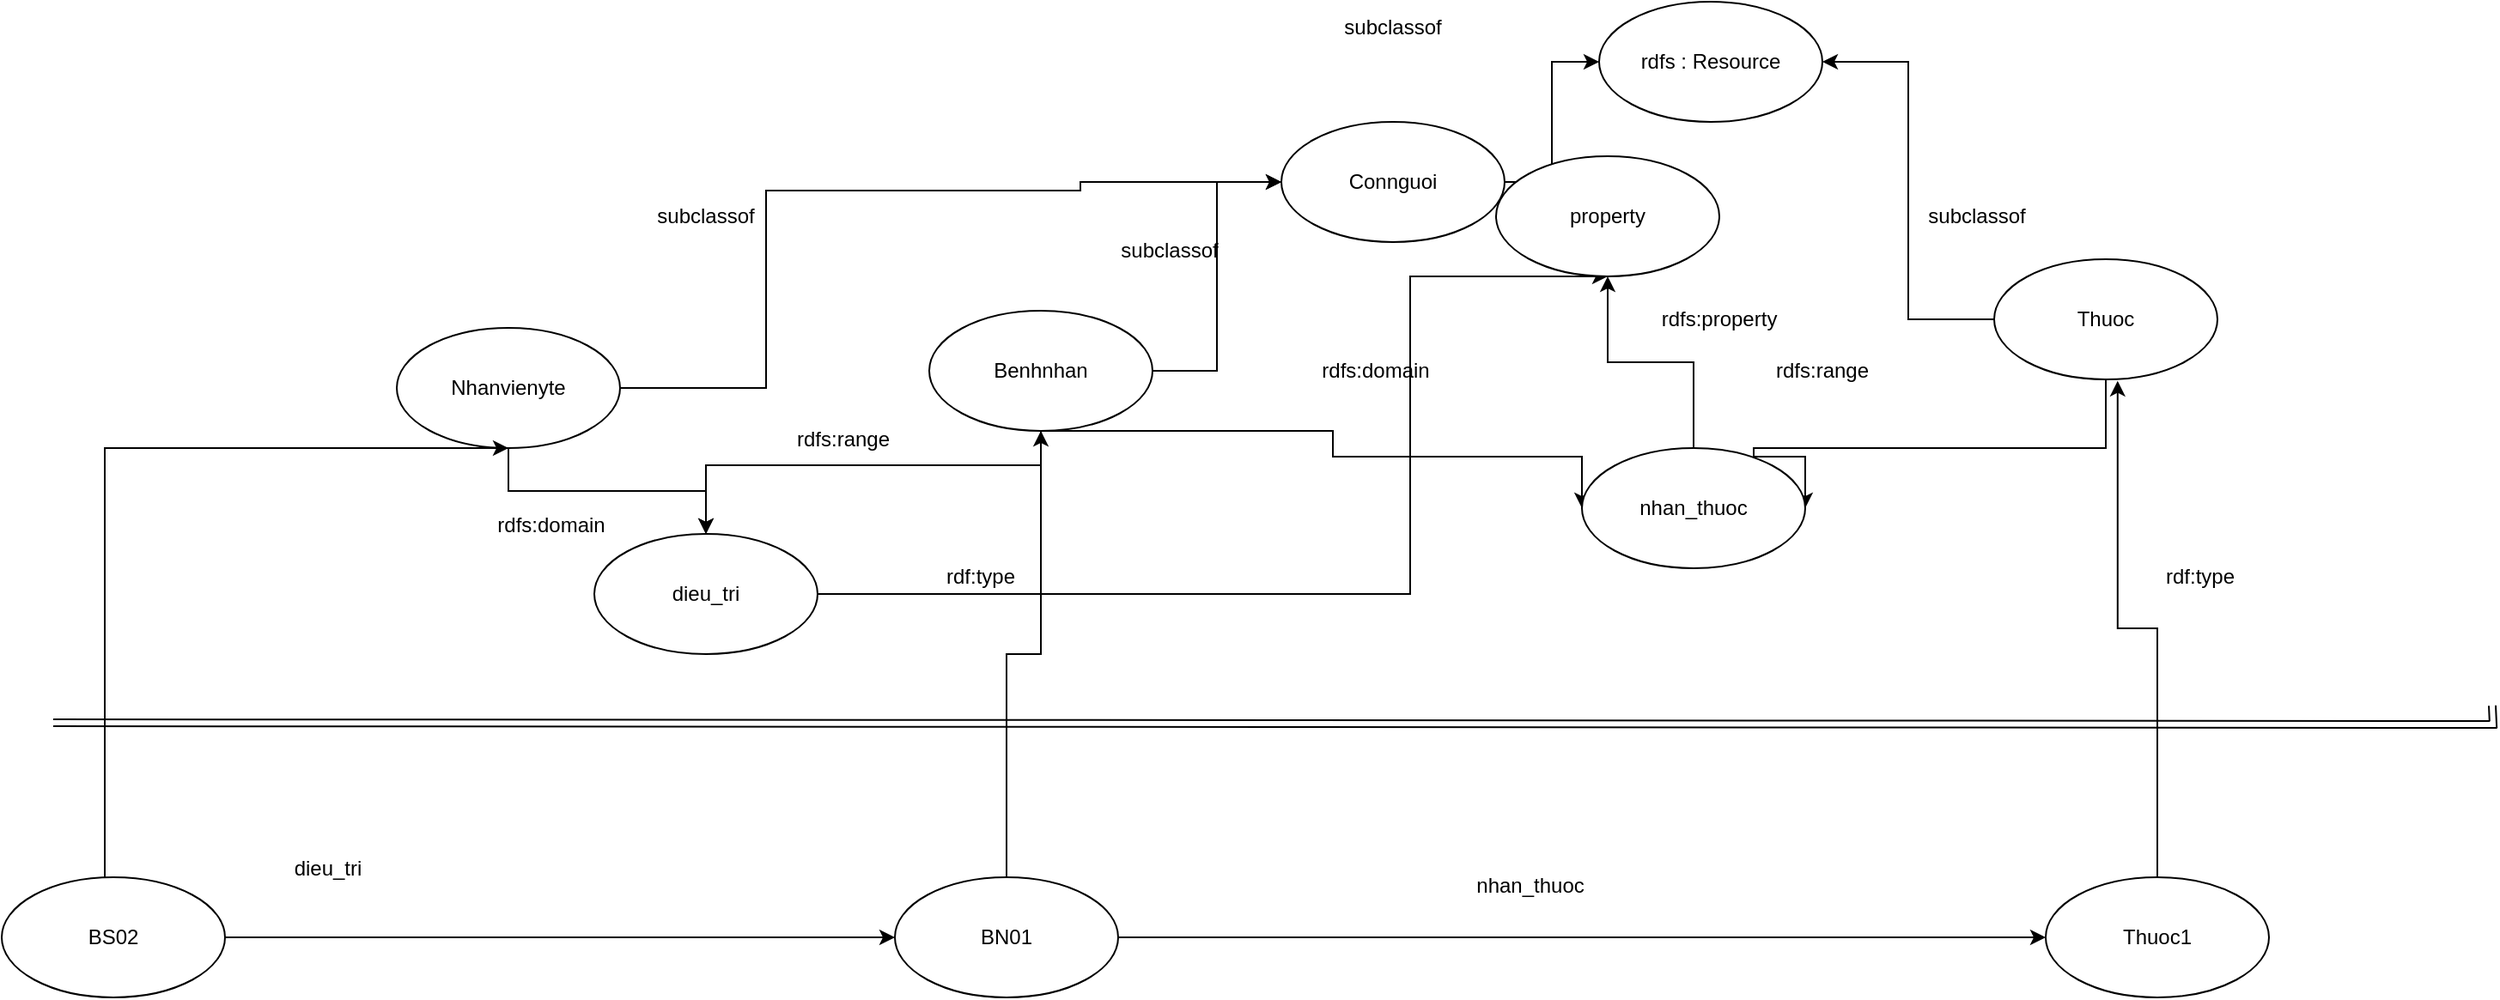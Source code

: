 <mxfile version="15.4.0" type="device"><diagram id="VSr-X_D0ct-g48zyMkw2" name="Page-1"><mxGraphModel dx="1934" dy="1085" grid="1" gridSize="10" guides="1" tooltips="1" connect="1" arrows="1" fold="1" page="0" pageScale="1" pageWidth="850" pageHeight="1100" math="0" shadow="0"><root><mxCell id="0"/><mxCell id="1" parent="0"/><mxCell id="mc2MHPycDZ23VsoQilBi-1" value="rdfs : Resource" style="ellipse;whiteSpace=wrap;html=1;" parent="1" vertex="1"><mxGeometry x="360" y="-70" width="130" height="70" as="geometry"/></mxCell><mxCell id="Li_uaUa7PiUquwK4HnyJ-3" style="edgeStyle=orthogonalEdgeStyle;rounded=0;orthogonalLoop=1;jettySize=auto;html=1;entryX=0;entryY=0.5;entryDx=0;entryDy=0;" edge="1" parent="1" source="Li_uaUa7PiUquwK4HnyJ-1" target="Li_uaUa7PiUquwK4HnyJ-2"><mxGeometry relative="1" as="geometry"/></mxCell><mxCell id="Li_uaUa7PiUquwK4HnyJ-16" style="edgeStyle=orthogonalEdgeStyle;rounded=0;orthogonalLoop=1;jettySize=auto;html=1;entryX=0.5;entryY=1;entryDx=0;entryDy=0;" edge="1" parent="1" source="Li_uaUa7PiUquwK4HnyJ-1" target="Li_uaUa7PiUquwK4HnyJ-6"><mxGeometry relative="1" as="geometry"/></mxCell><mxCell id="Li_uaUa7PiUquwK4HnyJ-1" value="BN01" style="ellipse;whiteSpace=wrap;html=1;" vertex="1" parent="1"><mxGeometry x="-50" y="440" width="130" height="70" as="geometry"/></mxCell><mxCell id="Li_uaUa7PiUquwK4HnyJ-15" style="edgeStyle=orthogonalEdgeStyle;rounded=0;orthogonalLoop=1;jettySize=auto;html=1;entryX=0.553;entryY=1.012;entryDx=0;entryDy=0;entryPerimeter=0;" edge="1" parent="1" source="Li_uaUa7PiUquwK4HnyJ-2" target="Li_uaUa7PiUquwK4HnyJ-12"><mxGeometry relative="1" as="geometry"/></mxCell><mxCell id="Li_uaUa7PiUquwK4HnyJ-2" value="Thuoc1" style="ellipse;whiteSpace=wrap;html=1;" vertex="1" parent="1"><mxGeometry x="620" y="440" width="130" height="70" as="geometry"/></mxCell><mxCell id="Li_uaUa7PiUquwK4HnyJ-4" value="nhan_thuoc" style="text;html=1;strokeColor=none;fillColor=none;align=center;verticalAlign=middle;whiteSpace=wrap;rounded=0;" vertex="1" parent="1"><mxGeometry x="290" y="430" width="60" height="30" as="geometry"/></mxCell><mxCell id="Li_uaUa7PiUquwK4HnyJ-5" value="" style="shape=link;html=1;rounded=0;edgeStyle=orthogonalEdgeStyle;" edge="1" parent="1"><mxGeometry width="100" relative="1" as="geometry"><mxPoint x="-540" y="350" as="sourcePoint"/><mxPoint x="880" y="340" as="targetPoint"/></mxGeometry></mxCell><mxCell id="Li_uaUa7PiUquwK4HnyJ-11" style="edgeStyle=orthogonalEdgeStyle;rounded=0;orthogonalLoop=1;jettySize=auto;html=1;entryX=0;entryY=0.5;entryDx=0;entryDy=0;" edge="1" parent="1" source="Li_uaUa7PiUquwK4HnyJ-6" target="Li_uaUa7PiUquwK4HnyJ-7"><mxGeometry relative="1" as="geometry"/></mxCell><mxCell id="Li_uaUa7PiUquwK4HnyJ-24" style="edgeStyle=orthogonalEdgeStyle;rounded=0;orthogonalLoop=1;jettySize=auto;html=1;entryX=0;entryY=0.5;entryDx=0;entryDy=0;" edge="1" parent="1" source="Li_uaUa7PiUquwK4HnyJ-6" target="Li_uaUa7PiUquwK4HnyJ-21"><mxGeometry relative="1" as="geometry"><Array as="points"><mxPoint x="205" y="180"/><mxPoint x="205" y="195"/></Array></mxGeometry></mxCell><mxCell id="Li_uaUa7PiUquwK4HnyJ-40" style="edgeStyle=orthogonalEdgeStyle;rounded=0;orthogonalLoop=1;jettySize=auto;html=1;entryX=0.5;entryY=0;entryDx=0;entryDy=0;" edge="1" parent="1" source="Li_uaUa7PiUquwK4HnyJ-6" target="Li_uaUa7PiUquwK4HnyJ-38"><mxGeometry relative="1" as="geometry"><Array as="points"><mxPoint x="35" y="200"/><mxPoint x="-160" y="200"/></Array></mxGeometry></mxCell><mxCell id="Li_uaUa7PiUquwK4HnyJ-6" value="Benhnhan" style="ellipse;whiteSpace=wrap;html=1;" vertex="1" parent="1"><mxGeometry x="-30" y="110" width="130" height="70" as="geometry"/></mxCell><mxCell id="Li_uaUa7PiUquwK4HnyJ-8" style="edgeStyle=orthogonalEdgeStyle;rounded=0;orthogonalLoop=1;jettySize=auto;html=1;entryX=0;entryY=0.5;entryDx=0;entryDy=0;" edge="1" parent="1" source="Li_uaUa7PiUquwK4HnyJ-7" target="mc2MHPycDZ23VsoQilBi-1"><mxGeometry relative="1" as="geometry"/></mxCell><mxCell id="Li_uaUa7PiUquwK4HnyJ-7" value="Connguoi" style="ellipse;whiteSpace=wrap;html=1;" vertex="1" parent="1"><mxGeometry x="175" width="130" height="70" as="geometry"/></mxCell><mxCell id="Li_uaUa7PiUquwK4HnyJ-9" value="subclassof" style="text;html=1;strokeColor=none;fillColor=none;align=center;verticalAlign=middle;whiteSpace=wrap;rounded=0;" vertex="1" parent="1"><mxGeometry x="210" y="-70" width="60" height="30" as="geometry"/></mxCell><mxCell id="Li_uaUa7PiUquwK4HnyJ-10" value="rdfs:property" style="text;html=1;strokeColor=none;fillColor=none;align=center;verticalAlign=middle;whiteSpace=wrap;rounded=0;" vertex="1" parent="1"><mxGeometry x="400" y="100" width="60" height="30" as="geometry"/></mxCell><mxCell id="Li_uaUa7PiUquwK4HnyJ-13" style="edgeStyle=orthogonalEdgeStyle;rounded=0;orthogonalLoop=1;jettySize=auto;html=1;entryX=1;entryY=0.5;entryDx=0;entryDy=0;" edge="1" parent="1" source="Li_uaUa7PiUquwK4HnyJ-12" target="mc2MHPycDZ23VsoQilBi-1"><mxGeometry relative="1" as="geometry"/></mxCell><mxCell id="Li_uaUa7PiUquwK4HnyJ-25" style="edgeStyle=orthogonalEdgeStyle;rounded=0;orthogonalLoop=1;jettySize=auto;html=1;entryX=1;entryY=0.5;entryDx=0;entryDy=0;" edge="1" parent="1" source="Li_uaUa7PiUquwK4HnyJ-12" target="Li_uaUa7PiUquwK4HnyJ-21"><mxGeometry relative="1" as="geometry"><mxPoint x="450.0" y="200" as="targetPoint"/><Array as="points"><mxPoint x="655" y="190"/><mxPoint x="450" y="190"/><mxPoint x="450" y="195"/></Array></mxGeometry></mxCell><mxCell id="Li_uaUa7PiUquwK4HnyJ-12" value="Thuoc" style="ellipse;whiteSpace=wrap;html=1;" vertex="1" parent="1"><mxGeometry x="590" y="80" width="130" height="70" as="geometry"/></mxCell><mxCell id="Li_uaUa7PiUquwK4HnyJ-14" value="subclassof" style="text;html=1;strokeColor=none;fillColor=none;align=center;verticalAlign=middle;whiteSpace=wrap;rounded=0;" vertex="1" parent="1"><mxGeometry x="550" y="40" width="60" height="30" as="geometry"/></mxCell><mxCell id="Li_uaUa7PiUquwK4HnyJ-19" value="rdf:type" style="text;html=1;strokeColor=none;fillColor=none;align=center;verticalAlign=middle;whiteSpace=wrap;rounded=0;" vertex="1" parent="1"><mxGeometry x="-30" y="250" width="60" height="30" as="geometry"/></mxCell><mxCell id="Li_uaUa7PiUquwK4HnyJ-20" value="rdf:type" style="text;html=1;strokeColor=none;fillColor=none;align=center;verticalAlign=middle;whiteSpace=wrap;rounded=0;" vertex="1" parent="1"><mxGeometry x="680" y="250" width="60" height="30" as="geometry"/></mxCell><mxCell id="Li_uaUa7PiUquwK4HnyJ-22" style="edgeStyle=orthogonalEdgeStyle;rounded=0;orthogonalLoop=1;jettySize=auto;html=1;entryX=0.5;entryY=1;entryDx=0;entryDy=0;" edge="1" parent="1" source="Li_uaUa7PiUquwK4HnyJ-21" target="Li_uaUa7PiUquwK4HnyJ-44"><mxGeometry relative="1" as="geometry"/></mxCell><mxCell id="Li_uaUa7PiUquwK4HnyJ-21" value="nhan_thuoc" style="ellipse;whiteSpace=wrap;html=1;" vertex="1" parent="1"><mxGeometry x="350" y="190" width="130" height="70" as="geometry"/></mxCell><mxCell id="Li_uaUa7PiUquwK4HnyJ-26" value="rdfs:domain" style="text;html=1;strokeColor=none;fillColor=none;align=center;verticalAlign=middle;whiteSpace=wrap;rounded=0;" vertex="1" parent="1"><mxGeometry x="200" y="130" width="60" height="30" as="geometry"/></mxCell><mxCell id="Li_uaUa7PiUquwK4HnyJ-28" value="rdfs:range" style="text;html=1;strokeColor=none;fillColor=none;align=center;verticalAlign=middle;whiteSpace=wrap;rounded=0;" vertex="1" parent="1"><mxGeometry x="460" y="130" width="60" height="30" as="geometry"/></mxCell><mxCell id="Li_uaUa7PiUquwK4HnyJ-30" style="edgeStyle=orthogonalEdgeStyle;rounded=0;orthogonalLoop=1;jettySize=auto;html=1;entryX=0;entryY=0.5;entryDx=0;entryDy=0;" edge="1" parent="1" source="Li_uaUa7PiUquwK4HnyJ-29" target="Li_uaUa7PiUquwK4HnyJ-7"><mxGeometry relative="1" as="geometry"><Array as="points"><mxPoint x="-125" y="40"/><mxPoint x="58" y="40"/><mxPoint x="58" y="35"/></Array></mxGeometry></mxCell><mxCell id="Li_uaUa7PiUquwK4HnyJ-39" style="edgeStyle=orthogonalEdgeStyle;rounded=0;orthogonalLoop=1;jettySize=auto;html=1;entryX=0.5;entryY=0;entryDx=0;entryDy=0;" edge="1" parent="1" source="Li_uaUa7PiUquwK4HnyJ-29" target="Li_uaUa7PiUquwK4HnyJ-38"><mxGeometry relative="1" as="geometry"/></mxCell><mxCell id="Li_uaUa7PiUquwK4HnyJ-29" value="Nhanvienyte" style="ellipse;whiteSpace=wrap;html=1;" vertex="1" parent="1"><mxGeometry x="-340" y="120" width="130" height="70" as="geometry"/></mxCell><mxCell id="Li_uaUa7PiUquwK4HnyJ-31" value="subclassof" style="text;html=1;strokeColor=none;fillColor=none;align=center;verticalAlign=middle;whiteSpace=wrap;rounded=0;" vertex="1" parent="1"><mxGeometry x="80" y="60" width="60" height="30" as="geometry"/></mxCell><mxCell id="Li_uaUa7PiUquwK4HnyJ-32" value="subclassof" style="text;html=1;strokeColor=none;fillColor=none;align=center;verticalAlign=middle;whiteSpace=wrap;rounded=0;" vertex="1" parent="1"><mxGeometry x="-190" y="40" width="60" height="30" as="geometry"/></mxCell><mxCell id="Li_uaUa7PiUquwK4HnyJ-35" style="edgeStyle=orthogonalEdgeStyle;rounded=0;orthogonalLoop=1;jettySize=auto;html=1;entryX=0;entryY=0.5;entryDx=0;entryDy=0;" edge="1" parent="1" source="Li_uaUa7PiUquwK4HnyJ-34" target="Li_uaUa7PiUquwK4HnyJ-1"><mxGeometry relative="1" as="geometry"><mxPoint x="-260.0" y="475" as="targetPoint"/></mxGeometry></mxCell><mxCell id="Li_uaUa7PiUquwK4HnyJ-37" style="edgeStyle=orthogonalEdgeStyle;rounded=0;orthogonalLoop=1;jettySize=auto;html=1;entryX=0.5;entryY=1;entryDx=0;entryDy=0;" edge="1" parent="1" source="Li_uaUa7PiUquwK4HnyJ-34" target="Li_uaUa7PiUquwK4HnyJ-29"><mxGeometry relative="1" as="geometry"><Array as="points"><mxPoint x="-510" y="190"/></Array></mxGeometry></mxCell><mxCell id="Li_uaUa7PiUquwK4HnyJ-34" value="BS02" style="ellipse;whiteSpace=wrap;html=1;" vertex="1" parent="1"><mxGeometry x="-570" y="440" width="130" height="70" as="geometry"/></mxCell><mxCell id="Li_uaUa7PiUquwK4HnyJ-36" value="dieu_tri" style="text;html=1;strokeColor=none;fillColor=none;align=center;verticalAlign=middle;whiteSpace=wrap;rounded=0;" vertex="1" parent="1"><mxGeometry x="-410" y="420" width="60" height="30" as="geometry"/></mxCell><mxCell id="Li_uaUa7PiUquwK4HnyJ-43" style="edgeStyle=orthogonalEdgeStyle;rounded=0;orthogonalLoop=1;jettySize=auto;html=1;entryX=0.5;entryY=1;entryDx=0;entryDy=0;" edge="1" parent="1" source="Li_uaUa7PiUquwK4HnyJ-38" target="Li_uaUa7PiUquwK4HnyJ-44"><mxGeometry relative="1" as="geometry"><mxPoint x="420" y="10" as="targetPoint"/><Array as="points"><mxPoint x="250" y="275"/><mxPoint x="250" y="90"/></Array></mxGeometry></mxCell><mxCell id="Li_uaUa7PiUquwK4HnyJ-38" value="dieu_tri" style="ellipse;whiteSpace=wrap;html=1;" vertex="1" parent="1"><mxGeometry x="-225" y="240" width="130" height="70" as="geometry"/></mxCell><mxCell id="Li_uaUa7PiUquwK4HnyJ-41" value="rdfs:domain" style="text;html=1;strokeColor=none;fillColor=none;align=center;verticalAlign=middle;whiteSpace=wrap;rounded=0;" vertex="1" parent="1"><mxGeometry x="-280" y="220" width="60" height="30" as="geometry"/></mxCell><mxCell id="Li_uaUa7PiUquwK4HnyJ-42" value="rdfs:range" style="text;html=1;strokeColor=none;fillColor=none;align=center;verticalAlign=middle;whiteSpace=wrap;rounded=0;" vertex="1" parent="1"><mxGeometry x="-110" y="170" width="60" height="30" as="geometry"/></mxCell><mxCell id="Li_uaUa7PiUquwK4HnyJ-44" value="property" style="ellipse;whiteSpace=wrap;html=1;" vertex="1" parent="1"><mxGeometry x="300" y="20" width="130" height="70" as="geometry"/></mxCell></root></mxGraphModel></diagram></mxfile>